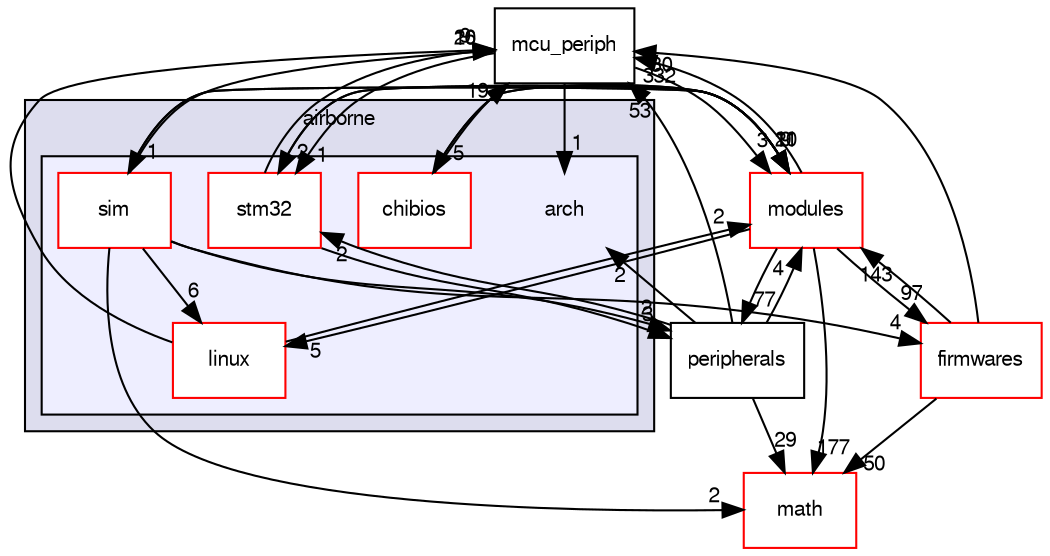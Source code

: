 digraph "sw/airborne/arch" {
  compound=true
  node [ fontsize="10", fontname="FreeSans"];
  edge [ labelfontsize="10", labelfontname="FreeSans"];
  subgraph clusterdir_5e9153041680afc3c016fd52fa730b56 {
    graph [ bgcolor="#ddddee", pencolor="black", label="airborne" fontname="FreeSans", fontsize="10", URL="dir_5e9153041680afc3c016fd52fa730b56.html"]
  subgraph clusterdir_fc6475eb39ea0144fb6697b809fd11a9 {
    graph [ bgcolor="#eeeeff", pencolor="black", label="" URL="dir_fc6475eb39ea0144fb6697b809fd11a9.html"];
    dir_fc6475eb39ea0144fb6697b809fd11a9 [shape=plaintext label="arch"];
    dir_975986b9e0eb299e77243bf822f828ce [shape=box label="chibios" color="red" fillcolor="white" style="filled" URL="dir_975986b9e0eb299e77243bf822f828ce.html"];
    dir_92fbf38b8c893a0928a3445a75d0ac01 [shape=box label="linux" color="red" fillcolor="white" style="filled" URL="dir_92fbf38b8c893a0928a3445a75d0ac01.html"];
    dir_c87a6d12365ead88e0b90ddbc1b3c9bb [shape=box label="sim" color="red" fillcolor="white" style="filled" URL="dir_c87a6d12365ead88e0b90ddbc1b3c9bb.html"];
    dir_ebfa5059daba0d85a68f1520147b1a51 [shape=box label="stm32" color="red" fillcolor="white" style="filled" URL="dir_ebfa5059daba0d85a68f1520147b1a51.html"];
  }
  }
  dir_0a48ba2c0a76794adfddddc873522f67 [shape=box label="peripherals" URL="dir_0a48ba2c0a76794adfddddc873522f67.html"];
  dir_1ca43f6a116d741d80fb1d0555a2b198 [shape=box label="mcu_periph" URL="dir_1ca43f6a116d741d80fb1d0555a2b198.html"];
  dir_e7d2494544042a787a6ee70a779a5e07 [shape=box label="firmwares" fillcolor="white" style="filled" color="red" URL="dir_e7d2494544042a787a6ee70a779a5e07.html"];
  dir_29343b6f5fcd4b75a5dfbb985ff56864 [shape=box label="math" fillcolor="white" style="filled" color="red" URL="dir_29343b6f5fcd4b75a5dfbb985ff56864.html"];
  dir_c2abcdd6ccb39c3582929c0e3f5651c2 [shape=box label="modules" fillcolor="white" style="filled" color="red" URL="dir_c2abcdd6ccb39c3582929c0e3f5651c2.html"];
  dir_0a48ba2c0a76794adfddddc873522f67->dir_ebfa5059daba0d85a68f1520147b1a51 [headlabel="2", labeldistance=1.5 headhref="dir_000109_000006.html"];
  dir_0a48ba2c0a76794adfddddc873522f67->dir_1ca43f6a116d741d80fb1d0555a2b198 [headlabel="53", labeldistance=1.5 headhref="dir_000109_000107.html"];
  dir_0a48ba2c0a76794adfddddc873522f67->dir_fc6475eb39ea0144fb6697b809fd11a9 [headlabel="2", labeldistance=1.5 headhref="dir_000109_000002.html"];
  dir_0a48ba2c0a76794adfddddc873522f67->dir_29343b6f5fcd4b75a5dfbb985ff56864 [headlabel="29", labeldistance=1.5 headhref="dir_000109_000105.html"];
  dir_0a48ba2c0a76794adfddddc873522f67->dir_c2abcdd6ccb39c3582929c0e3f5651c2 [headlabel="4", labeldistance=1.5 headhref="dir_000109_000031.html"];
  dir_ebfa5059daba0d85a68f1520147b1a51->dir_0a48ba2c0a76794adfddddc873522f67 [headlabel="3", labeldistance=1.5 headhref="dir_000006_000109.html"];
  dir_ebfa5059daba0d85a68f1520147b1a51->dir_1ca43f6a116d741d80fb1d0555a2b198 [headlabel="26", labeldistance=1.5 headhref="dir_000006_000107.html"];
  dir_ebfa5059daba0d85a68f1520147b1a51->dir_c2abcdd6ccb39c3582929c0e3f5651c2 [headlabel="9", labeldistance=1.5 headhref="dir_000006_000031.html"];
  dir_1ca43f6a116d741d80fb1d0555a2b198->dir_ebfa5059daba0d85a68f1520147b1a51 [headlabel="1", labeldistance=1.5 headhref="dir_000107_000006.html"];
  dir_1ca43f6a116d741d80fb1d0555a2b198->dir_fc6475eb39ea0144fb6697b809fd11a9 [headlabel="1", labeldistance=1.5 headhref="dir_000107_000002.html"];
  dir_1ca43f6a116d741d80fb1d0555a2b198->dir_c2abcdd6ccb39c3582929c0e3f5651c2 [headlabel="3", labeldistance=1.5 headhref="dir_000107_000031.html"];
  dir_c87a6d12365ead88e0b90ddbc1b3c9bb->dir_0a48ba2c0a76794adfddddc873522f67 [headlabel="2", labeldistance=1.5 headhref="dir_000005_000109.html"];
  dir_c87a6d12365ead88e0b90ddbc1b3c9bb->dir_1ca43f6a116d741d80fb1d0555a2b198 [headlabel="10", labeldistance=1.5 headhref="dir_000005_000107.html"];
  dir_c87a6d12365ead88e0b90ddbc1b3c9bb->dir_e7d2494544042a787a6ee70a779a5e07 [headlabel="4", labeldistance=1.5 headhref="dir_000005_000092.html"];
  dir_c87a6d12365ead88e0b90ddbc1b3c9bb->dir_92fbf38b8c893a0928a3445a75d0ac01 [headlabel="6", labeldistance=1.5 headhref="dir_000005_000004.html"];
  dir_c87a6d12365ead88e0b90ddbc1b3c9bb->dir_29343b6f5fcd4b75a5dfbb985ff56864 [headlabel="2", labeldistance=1.5 headhref="dir_000005_000105.html"];
  dir_c87a6d12365ead88e0b90ddbc1b3c9bb->dir_c2abcdd6ccb39c3582929c0e3f5651c2 [headlabel="20", labeldistance=1.5 headhref="dir_000005_000031.html"];
  dir_975986b9e0eb299e77243bf822f828ce->dir_1ca43f6a116d741d80fb1d0555a2b198 [headlabel="19", labeldistance=1.5 headhref="dir_000003_000107.html"];
  dir_975986b9e0eb299e77243bf822f828ce->dir_c2abcdd6ccb39c3582929c0e3f5651c2 [headlabel="11", labeldistance=1.5 headhref="dir_000003_000031.html"];
  dir_e7d2494544042a787a6ee70a779a5e07->dir_1ca43f6a116d741d80fb1d0555a2b198 [headlabel="30", labeldistance=1.5 headhref="dir_000092_000107.html"];
  dir_e7d2494544042a787a6ee70a779a5e07->dir_29343b6f5fcd4b75a5dfbb985ff56864 [headlabel="50", labeldistance=1.5 headhref="dir_000092_000105.html"];
  dir_e7d2494544042a787a6ee70a779a5e07->dir_c2abcdd6ccb39c3582929c0e3f5651c2 [headlabel="143", labeldistance=1.5 headhref="dir_000092_000031.html"];
  dir_92fbf38b8c893a0928a3445a75d0ac01->dir_1ca43f6a116d741d80fb1d0555a2b198 [headlabel="9", labeldistance=1.5 headhref="dir_000004_000107.html"];
  dir_92fbf38b8c893a0928a3445a75d0ac01->dir_c2abcdd6ccb39c3582929c0e3f5651c2 [headlabel="2", labeldistance=1.5 headhref="dir_000004_000031.html"];
  dir_c2abcdd6ccb39c3582929c0e3f5651c2->dir_0a48ba2c0a76794adfddddc873522f67 [headlabel="77", labeldistance=1.5 headhref="dir_000031_000109.html"];
  dir_c2abcdd6ccb39c3582929c0e3f5651c2->dir_ebfa5059daba0d85a68f1520147b1a51 [headlabel="2", labeldistance=1.5 headhref="dir_000031_000006.html"];
  dir_c2abcdd6ccb39c3582929c0e3f5651c2->dir_1ca43f6a116d741d80fb1d0555a2b198 [headlabel="332", labeldistance=1.5 headhref="dir_000031_000107.html"];
  dir_c2abcdd6ccb39c3582929c0e3f5651c2->dir_c87a6d12365ead88e0b90ddbc1b3c9bb [headlabel="1", labeldistance=1.5 headhref="dir_000031_000005.html"];
  dir_c2abcdd6ccb39c3582929c0e3f5651c2->dir_975986b9e0eb299e77243bf822f828ce [headlabel="5", labeldistance=1.5 headhref="dir_000031_000003.html"];
  dir_c2abcdd6ccb39c3582929c0e3f5651c2->dir_e7d2494544042a787a6ee70a779a5e07 [headlabel="97", labeldistance=1.5 headhref="dir_000031_000092.html"];
  dir_c2abcdd6ccb39c3582929c0e3f5651c2->dir_92fbf38b8c893a0928a3445a75d0ac01 [headlabel="5", labeldistance=1.5 headhref="dir_000031_000004.html"];
  dir_c2abcdd6ccb39c3582929c0e3f5651c2->dir_29343b6f5fcd4b75a5dfbb985ff56864 [headlabel="177", labeldistance=1.5 headhref="dir_000031_000105.html"];
}
